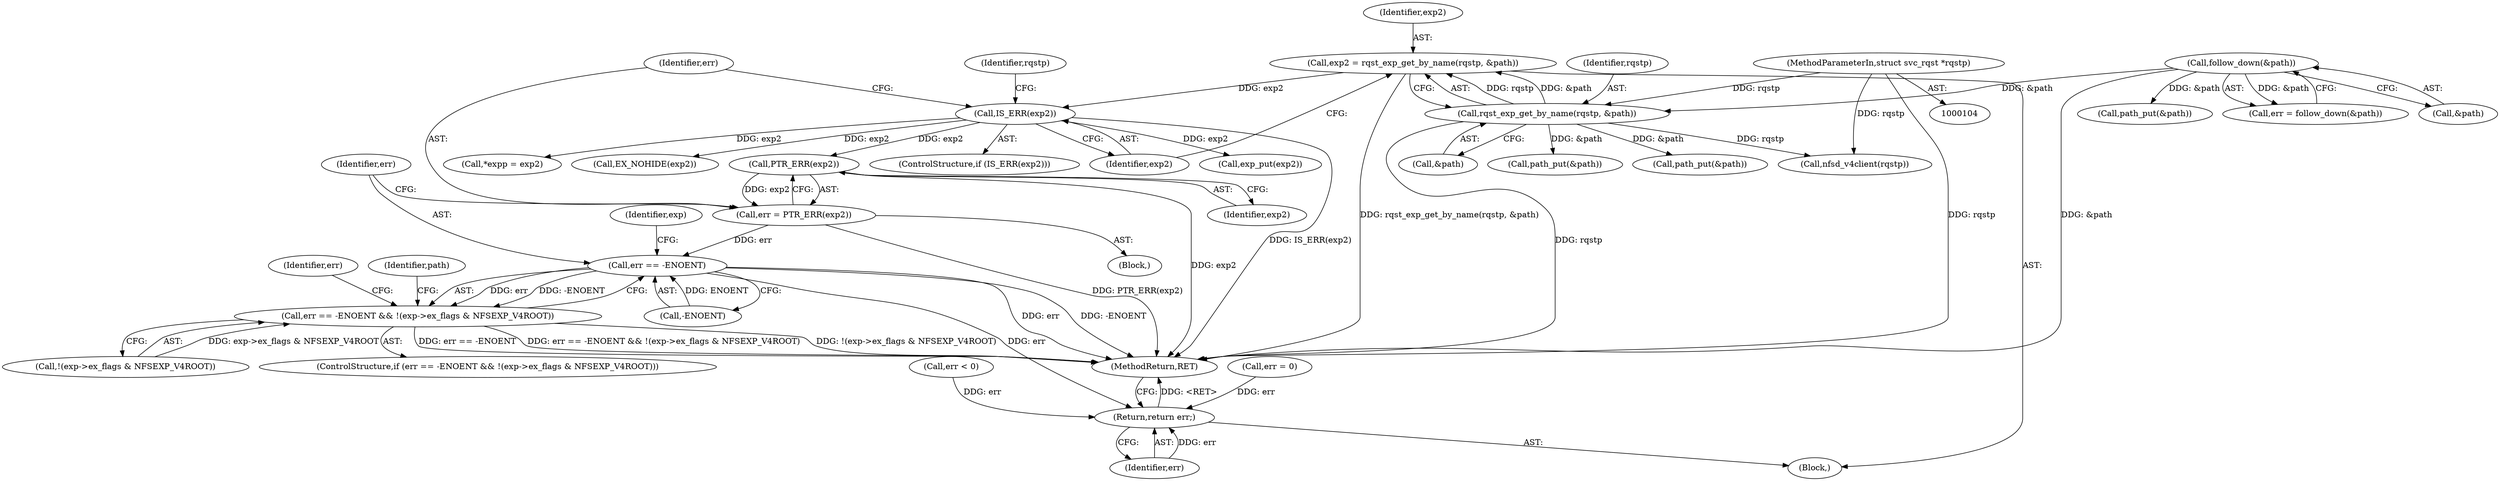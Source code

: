 digraph "0_linux_c70422f760c120480fee4de6c38804c72aa26bc1_18@pointer" {
"1000177" [label="(Call,PTR_ERR(exp2))"];
"1000172" [label="(Call,IS_ERR(exp2))"];
"1000165" [label="(Call,exp2 = rqst_exp_get_by_name(rqstp, &path))"];
"1000167" [label="(Call,rqst_exp_get_by_name(rqstp, &path))"];
"1000105" [label="(MethodParameterIn,struct svc_rqst *rqstp)"];
"1000130" [label="(Call,follow_down(&path))"];
"1000175" [label="(Call,err = PTR_ERR(exp2))"];
"1000181" [label="(Call,err == -ENOENT)"];
"1000180" [label="(Call,err == -ENOENT && !(exp->ex_flags & NFSEXP_V4ROOT))"];
"1000235" [label="(Return,return err;)"];
"1000236" [label="(Identifier,err)"];
"1000175" [label="(Call,err = PTR_ERR(exp2))"];
"1000180" [label="(Call,err == -ENOENT && !(exp->ex_flags & NFSEXP_V4ROOT))"];
"1000222" [label="(Call,*expp = exp2)"];
"1000161" [label="(Call,path_put(&path))"];
"1000208" [label="(Call,EX_NOHIDE(exp2))"];
"1000105" [label="(MethodParameterIn,struct svc_rqst *rqstp)"];
"1000181" [label="(Call,err == -ENOENT)"];
"1000176" [label="(Identifier,err)"];
"1000169" [label="(Call,&path)"];
"1000128" [label="(Call,err = follow_down(&path))"];
"1000191" [label="(Call,err = 0)"];
"1000166" [label="(Identifier,exp2)"];
"1000177" [label="(Call,PTR_ERR(exp2))"];
"1000235" [label="(Return,return err;)"];
"1000183" [label="(Call,-ENOENT)"];
"1000194" [label="(Call,path_put(&path))"];
"1000131" [label="(Call,&path)"];
"1000134" [label="(Call,err < 0)"];
"1000130" [label="(Call,follow_down(&path))"];
"1000174" [label="(Block,)"];
"1000165" [label="(Call,exp2 = rqst_exp_get_by_name(rqstp, &path))"];
"1000171" [label="(ControlStructure,if (IS_ERR(exp2)))"];
"1000185" [label="(Call,!(exp->ex_flags & NFSEXP_V4ROOT))"];
"1000200" [label="(Call,nfsd_v4client(rqstp))"];
"1000229" [label="(Call,path_put(&path))"];
"1000182" [label="(Identifier,err)"];
"1000173" [label="(Identifier,exp2)"];
"1000167" [label="(Call,rqst_exp_get_by_name(rqstp, &path))"];
"1000179" [label="(ControlStructure,if (err == -ENOENT && !(exp->ex_flags & NFSEXP_V4ROOT)))"];
"1000192" [label="(Identifier,err)"];
"1000178" [label="(Identifier,exp2)"];
"1000108" [label="(Block,)"];
"1000196" [label="(Identifier,path)"];
"1000232" [label="(Call,exp_put(exp2))"];
"1000237" [label="(MethodReturn,RET)"];
"1000168" [label="(Identifier,rqstp)"];
"1000188" [label="(Identifier,exp)"];
"1000201" [label="(Identifier,rqstp)"];
"1000172" [label="(Call,IS_ERR(exp2))"];
"1000177" -> "1000175"  [label="AST: "];
"1000177" -> "1000178"  [label="CFG: "];
"1000178" -> "1000177"  [label="AST: "];
"1000175" -> "1000177"  [label="CFG: "];
"1000177" -> "1000237"  [label="DDG: exp2"];
"1000177" -> "1000175"  [label="DDG: exp2"];
"1000172" -> "1000177"  [label="DDG: exp2"];
"1000172" -> "1000171"  [label="AST: "];
"1000172" -> "1000173"  [label="CFG: "];
"1000173" -> "1000172"  [label="AST: "];
"1000176" -> "1000172"  [label="CFG: "];
"1000201" -> "1000172"  [label="CFG: "];
"1000172" -> "1000237"  [label="DDG: IS_ERR(exp2)"];
"1000165" -> "1000172"  [label="DDG: exp2"];
"1000172" -> "1000208"  [label="DDG: exp2"];
"1000172" -> "1000222"  [label="DDG: exp2"];
"1000172" -> "1000232"  [label="DDG: exp2"];
"1000165" -> "1000108"  [label="AST: "];
"1000165" -> "1000167"  [label="CFG: "];
"1000166" -> "1000165"  [label="AST: "];
"1000167" -> "1000165"  [label="AST: "];
"1000173" -> "1000165"  [label="CFG: "];
"1000165" -> "1000237"  [label="DDG: rqst_exp_get_by_name(rqstp, &path)"];
"1000167" -> "1000165"  [label="DDG: rqstp"];
"1000167" -> "1000165"  [label="DDG: &path"];
"1000167" -> "1000169"  [label="CFG: "];
"1000168" -> "1000167"  [label="AST: "];
"1000169" -> "1000167"  [label="AST: "];
"1000167" -> "1000237"  [label="DDG: rqstp"];
"1000105" -> "1000167"  [label="DDG: rqstp"];
"1000130" -> "1000167"  [label="DDG: &path"];
"1000167" -> "1000194"  [label="DDG: &path"];
"1000167" -> "1000200"  [label="DDG: rqstp"];
"1000167" -> "1000229"  [label="DDG: &path"];
"1000105" -> "1000104"  [label="AST: "];
"1000105" -> "1000237"  [label="DDG: rqstp"];
"1000105" -> "1000200"  [label="DDG: rqstp"];
"1000130" -> "1000128"  [label="AST: "];
"1000130" -> "1000131"  [label="CFG: "];
"1000131" -> "1000130"  [label="AST: "];
"1000128" -> "1000130"  [label="CFG: "];
"1000130" -> "1000237"  [label="DDG: &path"];
"1000130" -> "1000128"  [label="DDG: &path"];
"1000130" -> "1000161"  [label="DDG: &path"];
"1000175" -> "1000174"  [label="AST: "];
"1000176" -> "1000175"  [label="AST: "];
"1000182" -> "1000175"  [label="CFG: "];
"1000175" -> "1000237"  [label="DDG: PTR_ERR(exp2)"];
"1000175" -> "1000181"  [label="DDG: err"];
"1000181" -> "1000180"  [label="AST: "];
"1000181" -> "1000183"  [label="CFG: "];
"1000182" -> "1000181"  [label="AST: "];
"1000183" -> "1000181"  [label="AST: "];
"1000188" -> "1000181"  [label="CFG: "];
"1000180" -> "1000181"  [label="CFG: "];
"1000181" -> "1000237"  [label="DDG: err"];
"1000181" -> "1000237"  [label="DDG: -ENOENT"];
"1000181" -> "1000180"  [label="DDG: err"];
"1000181" -> "1000180"  [label="DDG: -ENOENT"];
"1000183" -> "1000181"  [label="DDG: ENOENT"];
"1000181" -> "1000235"  [label="DDG: err"];
"1000180" -> "1000179"  [label="AST: "];
"1000180" -> "1000185"  [label="CFG: "];
"1000185" -> "1000180"  [label="AST: "];
"1000192" -> "1000180"  [label="CFG: "];
"1000196" -> "1000180"  [label="CFG: "];
"1000180" -> "1000237"  [label="DDG: !(exp->ex_flags & NFSEXP_V4ROOT)"];
"1000180" -> "1000237"  [label="DDG: err == -ENOENT"];
"1000180" -> "1000237"  [label="DDG: err == -ENOENT && !(exp->ex_flags & NFSEXP_V4ROOT)"];
"1000185" -> "1000180"  [label="DDG: exp->ex_flags & NFSEXP_V4ROOT"];
"1000235" -> "1000108"  [label="AST: "];
"1000235" -> "1000236"  [label="CFG: "];
"1000236" -> "1000235"  [label="AST: "];
"1000237" -> "1000235"  [label="CFG: "];
"1000235" -> "1000237"  [label="DDG: <RET>"];
"1000236" -> "1000235"  [label="DDG: err"];
"1000134" -> "1000235"  [label="DDG: err"];
"1000191" -> "1000235"  [label="DDG: err"];
}
